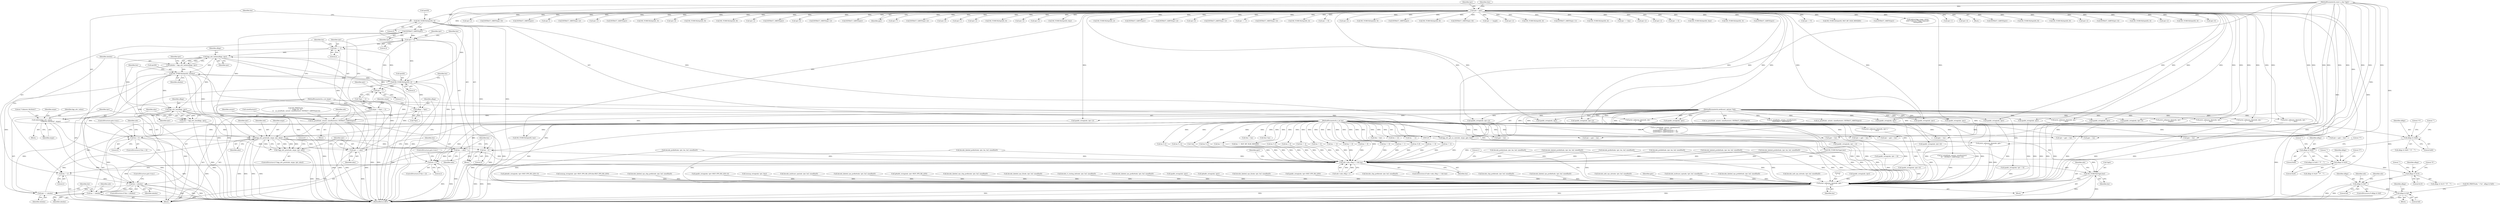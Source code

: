 digraph "0_tcpdump_13d52e9c0e7caf7e6325b0051bc90a49968be67f@pointer" {
"1002720" [label="(Call,tptr += 2)"];
"1002700" [label="(Call,ND_TCHECK2(tptr[0], 2))"];
"1002731" [label="(Call,ND_TCHECK2(tptr[0], alenlen))"];
"1002728" [label="(Call,bgp_attr_lenlen(aflags, tptr))"];
"1002710" [label="(Call,aflags = *tptr)"];
"1002720" [label="(Call,tptr += 2)"];
"1002688" [label="(Call,tptr+=4)"];
"1002666" [label="(Call,ND_TCHECK2(tptr[0], 4))"];
"1000142" [label="(Call,tptr = pptr)"];
"1000128" [label="(MethodParameterIn,const u_char *pptr)"];
"1002686" [label="(Call,EXTRACT_32BITS(tptr))"];
"1002825" [label="(Call,tptr += alen)"];
"1002818" [label="(Call,bgp_attr_print(ndo, atype, tptr, alen))"];
"1002681" [label="(Call,as_printf(ndo, astostr, sizeof(astostr), EXTRACT_32BITS(tptr)))"];
"1000126" [label="(MethodParameterIn,netdissect_options *ndo)"];
"1002758" [label="(Call,tok2str(bgp_attr_values,\n                                      \"Unknown Attribute\", atype))"];
"1002714" [label="(Call,atype = *(tptr + 1))"];
"1000127" [label="(MethodParameterIn,u_int atype)"];
"1002746" [label="(Call,tptr += alenlen)"];
"1002737" [label="(Call,len < alenlen)"];
"1002723" [label="(Call,len -= 2)"];
"1002706" [label="(Call,len < 2)"];
"1002828" [label="(Call,len -= alen)"];
"1002749" [label="(Call,len -= alenlen)"];
"1000129" [label="(MethodParameterIn,u_int len)"];
"1002691" [label="(Call,len -=4)"];
"1002672" [label="(Call,len < 4)"];
"1002743" [label="(Call,bgp_attr_len(aflags, tptr))"];
"1002741" [label="(Call,alen = bgp_attr_len(aflags, tptr))"];
"1002726" [label="(Call,alenlen = bgp_attr_lenlen(aflags, tptr))"];
"1002717" [label="(Call,tptr + 1)"];
"1002817" [label="(Call,!bgp_attr_print(ndo, atype, tptr, alen))"];
"1002915" [label="(Call,ndo->ndo_vflag > 1 && len)"];
"1002923" [label="(Call,ND_TCHECK2(*pptr,len))"];
"1002927" [label="(Call,print_unknown_data(ndo, pptr, \"\n\t    \", len))"];
"1002775" [label="(Call,aflags & 0x80)"];
"1002782" [label="(Call,aflags & 0x40)"];
"1002789" [label="(Call,aflags & 0x20)"];
"1002795" [label="(Call,aflags & 0x10)"];
"1002801" [label="(Call,aflags & 0xf)"];
"1002809" [label="(Call,aflags & 0xf)"];
"1001698" [label="(Call,len == BGP_MP_NLRI_MINSIZE)"];
"1002671" [label="(ControlStructure,if (len < 4))"];
"1002742" [label="(Identifier,alen)"];
"1001584" [label="(Call,decode_labeled_vpn_clnp_prefix(ndo, tptr, buf, sizeof(buf)))"];
"1002554" [label="(Call,ipaddr_string(ndo, tptr))"];
"1001641" [label="(Call,tptr = pptr + len)"];
"1002580" [label="(Call,tlen = len)"];
"1000471" [label="(Call,len % 4)"];
"1002750" [label="(Identifier,len)"];
"1000362" [label="(Call,len != 0)"];
"1001047" [label="(Call,ipaddr_string(ndo, tptr+BGP_VPN_RD_LEN+4))"];
"1002704" [label="(Literal,2)"];
"1000598" [label="(Call,ipaddr_string(ndo, tptr))"];
"1002169" [label="(Call,ND_TCHECK2(tptr[0], 2))"];
"1000977" [label="(Call,isonsap_string(ndo, tptr, tlen))"];
"1002127" [label="(Call,print_unknown_data(ndo, tptr-3, \"\n\t    \", tlen))"];
"1002737" [label="(Call,len < alenlen)"];
"1002711" [label="(Identifier,aflags)"];
"1000682" [label="(Call,print_unknown_data(ndo, tptr, \"\n\t    \", tlen))"];
"1002706" [label="(Call,len < 2)"];
"1002696" [label="(Block,)"];
"1002866" [label="(Call,EXTRACT_32BITS(tptr))"];
"1002274" [label="(Call,EXTRACT_32BITS(tptr+2))"];
"1000385" [label="(Call,ND_TCHECK2(tptr[0], len))"];
"1002824" [label="(Literal,0)"];
"1001764" [label="(Call,decode_labeled_prefix4(ndo, tptr, len, buf, sizeof(buf)))"];
"1002931" [label="(Identifier,len)"];
"1002749" [label="(Call,len -= alenlen)"];
"1002076" [label="(Call,decode_multicast_vpn(ndo, tptr, buf, sizeof(buf)))"];
"1002775" [label="(Call,aflags & 0x80)"];
"1002732" [label="(Call,tptr[0])"];
"1002892" [label="(Call,ND_TCHECK2(*pptr,len))"];
"1002683" [label="(Identifier,astostr)"];
"1002738" [label="(Identifier,len)"];
"1002720" [label="(Call,tptr += 2)"];
"1001633" [label="(Call,print_unknown_data(ndo, tptr, \"\n\t    \", tlen))"];
"1002326" [label="(Call,tptr+6)"];
"1002653" [label="(Call,print_unknown_data(ndo, tptr,\"\n\t      \", length))"];
"1002139" [label="(Call,pptr + len)"];
"1002449" [label="(Call,EXTRACT_24BITS(tptr+2))"];
"1002708" [label="(Literal,2)"];
"1001408" [label="(Call,decode_prefix6(ndo, tptr, len, buf, sizeof(buf)))"];
"1002603" [label="(Call,tptr += 3)"];
"1000567" [label="(Call,ipaddr_string(ndo, tptr))"];
"1002667" [label="(Call,tptr[0])"];
"1002375" [label="(Call,EXTRACT_16BITS(tptr+4))"];
"1002924" [label="(Call,*pptr)"];
"1001804" [label="(Call,decode_labeled_vpn_prefix4(ndo, tptr, buf, sizeof(buf)))"];
"1002716" [label="(Call,*(tptr + 1))"];
"1002731" [label="(Call,ND_TCHECK2(tptr[0], alenlen))"];
"1002790" [label="(Identifier,aflags)"];
"1000486" [label="(Call,ND_TCHECK2(tptr[0], 4))"];
"1002792" [label="(Literal,\"P\")"];
"1000909" [label="(Call,ip6addr_string(ndo, tptr+BGP_VPN_RD_LEN))"];
"1002689" [label="(Identifier,tptr)"];
"1002137" [label="(Call,tptr = pptr + len)"];
"1002405" [label="(Call,tptr +=8)"];
"1002681" [label="(Call,as_printf(ndo, astostr, sizeof(astostr), EXTRACT_32BITS(tptr)))"];
"1002688" [label="(Call,tptr+=4)"];
"1000208" [label="(Call,pptr + len)"];
"1002714" [label="(Call,atype = *(tptr + 1))"];
"1000150" [label="(Block,)"];
"1002223" [label="(Call,tptr+4)"];
"1002666" [label="(Call,ND_TCHECK2(tptr[0], 4))"];
"1002675" [label="(ControlStructure,goto trunc;)"];
"1002779" [label="(Literal,\"\")"];
"1002802" [label="(Identifier,aflags)"];
"1002695" [label="(Identifier,len)"];
"1002777" [label="(Literal,0x80)"];
"1002413" [label="(Call,ND_TCHECK2(tptr[0], 5))"];
"1000190" [label="(Call,!len)"];
"1000129" [label="(MethodParameterIn,u_int len)"];
"1000573" [label="(Call,len % 4)"];
"1002807" [label="(Block,)"];
"1002476" [label="(Call,ipaddr_string(ndo, tptr))"];
"1002830" [label="(Identifier,alen)"];
"1000126" [label="(MethodParameterIn,netdissect_options *ndo)"];
"1001665" [label="(Call,EXTRACT_16BITS(tptr))"];
"1000445" [label="(Call,ND_TCHECK2(tptr[0], 8))"];
"1002242" [label="(Call,EXTRACT_16BITS(tptr+6))"];
"1002658" [label="(Call,tptr += length)"];
"1000456" [label="(Call,as_printf(ndo, astostr, sizeof(astostr), EXTRACT_32BITS(tptr)))"];
"1002012" [label="(Call,decode_labeled_vpn_clnp_prefix(ndo, tptr, buf, sizeof(buf)))"];
"1002450" [label="(Call,tptr+2)"];
"1000587" [label="(Call,ND_TCHECK2(tptr[0], 4))"];
"1002599" [label="(Call,EXTRACT_16BITS(tptr+1))"];
"1000321" [label="(Call,ND_TCHECK2(tptr[0], 4))"];
"1001115" [label="(Call,tptr += tlen)"];
"1002707" [label="(Identifier,len)"];
"1002387" [label="(Call,tptr+2)"];
"1002879" [label="(Call,len > 12)"];
"1002261" [label="(Call,tptr+2)"];
"1002739" [label="(Identifier,alenlen)"];
"1002751" [label="(Identifier,alenlen)"];
"1002690" [label="(Literal,4)"];
"1000542" [label="(Call,tptr +=4)"];
"1002691" [label="(Call,len -=4)"];
"1002741" [label="(Call,alen = bgp_attr_len(aflags, tptr))"];
"1002686" [label="(Call,EXTRACT_32BITS(tptr))"];
"1002811" [label="(Literal,0xf)"];
"1002826" [label="(Identifier,tptr)"];
"1002791" [label="(Literal,0x20)"];
"1001091" [label="(Call,ND_TCHECK2(tptr[0], tlen))"];
"1002497" [label="(Call,ipaddr_string(ndo, tptr))"];
"1002588" [label="(Call,ND_TCHECK2(tptr[0], 3))"];
"1002829" [label="(Identifier,len)"];
"1000461" [label="(Call,EXTRACT_32BITS(tptr))"];
"1002454" [label="(Call,tptr +=5)"];
"1002852" [label="(Call,len > 0)"];
"1000338" [label="(Call,len != 4)"];
"1002534" [label="(Call,ipaddr_string(ndo, tptr))"];
"1001520" [label="(Call,decode_labeled_vpn_l2(ndo, tptr, buf, sizeof(buf)))"];
"1002500" [label="(Call,ipaddr_string(ndo, tptr+4))"];
"1001658" [label="(Call,ND_TCHECK2(tptr[0], BGP_MP_NLRI_MINSIZE))"];
"1002723" [label="(Call,len -= 2)"];
"1002887" [label="(Call,len -= 12)"];
"1002922" [label="(Block,)"];
"1002927" [label="(Call,print_unknown_data(ndo, pptr, \"\n\t    \", len))"];
"1001312" [label="(Call,decode_rt_routing_info(ndo, tptr, buf, sizeof(buf)))"];
"1002672" [label="(Call,len < 4)"];
"1001110" [label="(Call,print_unknown_data(ndo, tptr, \"\n\t    \", tlen))"];
"1001280" [label="(Call,decode_labeled_vpn_prefix4(ndo, tptr, buf, sizeof(buf)))"];
"1002721" [label="(Identifier,tptr)"];
"1002718" [label="(Identifier,tptr)"];
"1002828" [label="(Call,len -= alen)"];
"1000127" [label="(MethodParameterIn,u_int atype)"];
"1002928" [label="(Identifier,ndo)"];
"1002763" [label="(Identifier,atype)"];
"1002914" [label="(ControlStructure,if (ndo->ndo_vflag > 1 && len))"];
"1000376" [label="(Call,len != 8)"];
"1000767" [label="(Call,ipaddr_string(ndo, tptr))"];
"1000622" [label="(Call,EXTRACT_16BITS(tptr))"];
"1002693" [label="(Literal,4)"];
"1002798" [label="(Literal,\"E\")"];
"1002692" [label="(Identifier,len)"];
"1002748" [label="(Identifier,alenlen)"];
"1002825" [label="(Call,tptr += alen)"];
"1000861" [label="(Call,ip6addr_string(ndo, tptr))"];
"1001711" [label="(Call,pptr + len)"];
"1002799" [label="(Literal,\"\")"];
"1000421" [label="(Call,as_printf(ndo, astostr, sizeof(astostr),\n\t\t\tEXTRACT_32BITS(tptr)))"];
"1000170" [label="(Call,tok2str(bgp_origin_values,\n\t\t\t\t\t\t\"Unknown Origin Typecode\",\n\t\t\t\t\t\ttptr[0]))"];
"1002729" [label="(Identifier,aflags)"];
"1002933" [label="(Literal,1)"];
"1002800" [label="(ControlStructure,if (aflags & 0xf))"];
"1002827" [label="(Identifier,alen)"];
"1000436" [label="(Call,len != 8)"];
"1002776" [label="(Identifier,aflags)"];
"1002818" [label="(Call,bgp_attr_print(ndo, atype, tptr, alen))"];
"1002600" [label="(Call,tptr+1)"];
"1002255" [label="(Call,as_printf(ndo, astostr, sizeof(astostr),\n\t\t\t    EXTRACT_32BITS(tptr+2)))"];
"1000373" [label="(Call,len != 6)"];
"1002921" [label="(Identifier,len)"];
"1002316" [label="(Call,ipaddr_string(ndo, tptr+2))"];
"1000153" [label="(Call,len != 1)"];
"1002570" [label="(Call,print_unknown_data(ndo, tptr, \"\n\t      \", tlen))"];
"1002740" [label="(ControlStructure,goto trunc;)"];
"1002784" [label="(Literal,0x40)"];
"1002682" [label="(Identifier,ndo)"];
"1002218" [label="(Call,tptr+4)"];
"1001948" [label="(Call,decode_labeled_vpn_l2(ndo, tptr, buf, sizeof(buf)))"];
"1000428" [label="(Call,ipaddr_string(ndo, tptr + 4))"];
"1000130" [label="(Block,)"];
"1000493" [label="(Call,EXTRACT_32BITS(tptr))"];
"1002801" [label="(Call,aflags & 0xf)"];
"1002523" [label="(Call,ND_TCHECK2(tptr[0], 8))"];
"1002937" [label="(MethodReturn,RET)"];
"1002465" [label="(Call,ND_TCHECK2(tptr[0], 8))"];
"1000258" [label="(Call,as_printf(ndo, astostr, sizeof(astostr),\n\t\t\t\tas_size == 2 ?\n\t\t\t\tEXTRACT_16BITS(&tptr[2 + i]) :\n\t\t\t\tEXTRACT_32BITS(&tptr[2 + i])))"];
"1002367" [label="(Call,tptr+2)"];
"1000180" [label="(Call,len % 2)"];
"1002733" [label="(Identifier,tptr)"];
"1002302" [label="(Call,ipaddr_string(ndo, tptr+2))"];
"1002217" [label="(Call,EXTRACT_32BITS(tptr+4))"];
"1001724" [label="(Call,decode_prefix4(ndo, tptr, len, buf, sizeof(buf)))"];
"1002916" [label="(Call,ndo->ndo_vflag > 1)"];
"1000815" [label="(Call,ipaddr_string(ndo, tptr+BGP_VPN_RD_LEN))"];
"1001643" [label="(Call,pptr + len)"];
"1002804" [label="(Call,ND_PRINT((ndo, \"+%x\", aflags & 0xf)))"];
"1002757" [label="(Block,)"];
"1000347" [label="(Call,ND_TCHECK2(tptr[0], 4))"];
"1002915" [label="(Call,ndo->ndo_vflag > 1 && len)"];
"1000143" [label="(Identifier,tptr)"];
"1002239" [label="(Call,tptr+2)"];
"1001448" [label="(Call,decode_labeled_prefix6(ndo, tptr, len, buf, sizeof(buf)))"];
"1000146" [label="(Identifier,tlen)"];
"1001980" [label="(Call,decode_clnp_prefix(ndo, tptr, buf, sizeof(buf)))"];
"1002795" [label="(Call,aflags & 0x10)"];
"1002705" [label="(ControlStructure,if (len < 2))"];
"1002761" [label="(Identifier,atype)"];
"1002709" [label="(ControlStructure,goto trunc;)"];
"1000312" [label="(Call,len != 4)"];
"1002727" [label="(Identifier,alenlen)"];
"1002722" [label="(Literal,2)"];
"1002684" [label="(Call,sizeof(astostr))"];
"1000408" [label="(Call,ipaddr_string(ndo, tptr + 2))"];
"1002806" [label="(Identifier,ndo)"];
"1002507" [label="(Call,ND_TCHECK2(tptr[0], 4))"];
"1002237" [label="(Call,ipaddr_string(ndo, tptr+2))"];
"1001187" [label="(Call,pptr + len)"];
"1002814" [label="(Identifier,ndo)"];
"1002343" [label="(Call,tptr+6)"];
"1002304" [label="(Call,tptr+2)"];
"1002428" [label="(Call,tlen = len)"];
"1002724" [label="(Identifier,len)"];
"1002264" [label="(Call,EXTRACT_16BITS(tptr+6))"];
"1002788" [label="(Call,aflags & 0x20 ? \"P\" : \"\")"];
"1002754" [label="(Identifier,ndo)"];
"1000391" [label="(Call,len == 6)"];
"1001552" [label="(Call,decode_clnp_prefix(ndo, tptr, buf, sizeof(buf)))"];
"1002676" [label="(Call,ND_PRINT((ndo, \"\n\t    Origin AS: %s\",\n\t\t    as_printf(ndo, astostr, sizeof(astostr), EXTRACT_32BITS(tptr)))))"];
"1002926" [label="(Identifier,len)"];
"1002712" [label="(Call,*tptr)"];
"1001916" [label="(Call,decode_labeled_vpn_prefix6(ndo, tptr, buf, sizeof(buf)))"];
"1002783" [label="(Identifier,aflags)"];
"1000142" [label="(Call,tptr = pptr)"];
"1002717" [label="(Call,tptr + 1)"];
"1002176" [label="(Call,EXTRACT_16BITS(tptr))"];
"1002793" [label="(Literal,\"\")"];
"1002673" [label="(Identifier,len)"];
"1002730" [label="(Identifier,tptr)"];
"1002908" [label="(Call,print_unknown_data(ndo, pptr, \"\n\t    \", len))"];
"1002797" [label="(Literal,0x10)"];
"1002109" [label="(Call,tptr-3)"];
"1002674" [label="(Literal,4)"];
"1002212" [label="(Call,EXTRACT_16BITS(tptr+2))"];
"1002372" [label="(Call,tptr+3)"];
"1001240" [label="(Call,decode_labeled_prefix4(ndo, tptr, len, buf, sizeof(buf)))"];
"1000426" [label="(Call,EXTRACT_32BITS(tptr))"];
"1002670" [label="(Literal,4)"];
"1000463" [label="(Call,ipaddr_string(ndo, tptr + 4))"];
"1000615" [label="(Call,ND_TCHECK2(tptr[0], 3))"];
"1001376" [label="(Call,decode_mdt_vpn_nlri(ndo, tptr, buf, sizeof(buf)))"];
"1002929" [label="(Identifier,pptr)"];
"1001344" [label="(Call,decode_multicast_vpn(ndo, tptr, buf, sizeof(buf)))"];
"1002725" [label="(Literal,2)"];
"1002744" [label="(Identifier,aflags)"];
"1002925" [label="(Identifier,pptr)"];
"1002243" [label="(Call,tptr+6)"];
"1001488" [label="(Call,decode_labeled_vpn_prefix6(ndo, tptr, buf, sizeof(buf)))"];
"1002486" [label="(Call,ND_TCHECK2(tptr[0], 8))"];
"1002809" [label="(Call,aflags & 0xf)"];
"1001200" [label="(Call,decode_prefix4(ndo, tptr, len, buf, sizeof(buf)))"];
"1002543" [label="(Call,ND_TCHECK2(tptr[0], 8))"];
"1002728" [label="(Call,bgp_attr_lenlen(aflags, tptr))"];
"1002318" [label="(Call,tptr+2)"];
"1002785" [label="(Literal,\"T\")"];
"1002479" [label="(Call,ipaddr_string(ndo, tptr+4))"];
"1002701" [label="(Call,tptr[0])"];
"1002745" [label="(Identifier,tptr)"];
"1002835" [label="(Call,len == 0)"];
"1001836" [label="(Call,decode_prefix6(ndo, tptr, len, buf, sizeof(buf)))"];
"1001876" [label="(Call,decode_labeled_prefix6(ndo, tptr, len, buf, sizeof(buf)))"];
"1000406" [label="(Call,EXTRACT_16BITS(tptr))"];
"1002760" [label="(Literal,\"Unknown Attribute\")"];
"1002774" [label="(Call,aflags & 0x80 ? \"O\" : \"\")"];
"1000206" [label="(Call,tptr < pptr + len)"];
"1000128" [label="(MethodParameterIn,const u_char *pptr)"];
"1000401" [label="(Call,as_printf(ndo, astostr, sizeof(astostr), EXTRACT_16BITS(tptr)))"];
"1002803" [label="(Literal,0xf)"];
"1002349" [label="(Call,tptr+6)"];
"1002700" [label="(Call,ND_TCHECK2(tptr[0], 2))"];
"1002719" [label="(Literal,1)"];
"1002796" [label="(Identifier,aflags)"];
"1002386" [label="(Call,EXTRACT_16BITS(tptr+2))"];
"1002679" [label="(Block,)"];
"1002782" [label="(Call,aflags & 0x40)"];
"1002044" [label="(Call,decode_mdt_vpn_nlri(ndo, tptr, buf, sizeof(buf)))"];
"1002759" [label="(Identifier,bgp_attr_values)"];
"1002710" [label="(Call,aflags = *tptr)"];
"1002154" [label="(Call,len % 8)"];
"1002930" [label="(Literal,\"\n\t    \")"];
"1002746" [label="(Call,tptr += alenlen)"];
"1000955" [label="(Call,ipaddr_string(ndo, tptr))"];
"1000548" [label="(Call,len != 4)"];
"1002816" [label="(ControlStructure,if (!bgp_attr_print(ndo, atype, tptr, alen)))"];
"1002678" [label="(Identifier,ndo)"];
"1002923" [label="(Call,ND_TCHECK2(*pptr,len))"];
"1000145" [label="(Call,tlen=len)"];
"1002735" [label="(Identifier,alenlen)"];
"1002838" [label="(Call,len % 12)"];
"1002781" [label="(Call,aflags & 0x40 ? \"T\" : \"\")"];
"1000357" [label="(Call,EXTRACT_32BITS(tptr))"];
"1000144" [label="(Identifier,pptr)"];
"1002820" [label="(Identifier,atype)"];
"1002747" [label="(Identifier,tptr)"];
"1000200" [label="(Call,bgp_attr_get_as_size(ndo, atype, pptr, len))"];
"1002778" [label="(Literal,\"O\")"];
"1002817" [label="(Call,!bgp_attr_print(ndo, atype, tptr, alen))"];
"1002333" [label="(Call,tptr+7)"];
"1002260" [label="(Call,EXTRACT_32BITS(tptr+2))"];
"1002396" [label="(Call,print_unknown_data(ndo, tptr, \"\n\t      \", 8))"];
"1002265" [label="(Call,tptr+6)"];
"1002421" [label="(Call,tptr+1)"];
"1002794" [label="(Call,aflags & 0x10 ? \"E\" : \"\")"];
"1001076" [label="(Call,ip6addr_string(ndo, tptr+BGP_VPN_RD_LEN+3))"];
"1002786" [label="(Literal,\"\")"];
"1002275" [label="(Call,tptr+2)"];
"1002810" [label="(Identifier,aflags)"];
"1000331" [label="(Call,ipaddr_string(ndo, tptr))"];
"1002726" [label="(Call,alenlen = bgp_attr_lenlen(aflags, tptr))"];
"1002517" [label="(Call,ipaddr_string(ndo, tptr))"];
"1001185" [label="(Call,tptr < pptr + len)"];
"1002687" [label="(Identifier,tptr)"];
"1002221" [label="(Call,ipaddr_string(ndo, tptr+4))"];
"1001018" [label="(Call,isonsap_string(ndo, tptr+BGP_VPN_RD_LEN,tlen-BGP_VPN_RD_LEN))"];
"1002821" [label="(Identifier,tptr)"];
"1002822" [label="(Identifier,alen)"];
"1001709" [label="(Call,tptr < pptr + len)"];
"1000557" [label="(Call,ND_TCHECK2(tptr[0], 4))"];
"1002376" [label="(Call,tptr+4)"];
"1002736" [label="(ControlStructure,if (len < alenlen))"];
"1002743" [label="(Call,bgp_attr_len(aflags, tptr))"];
"1002715" [label="(Identifier,atype)"];
"1002819" [label="(Identifier,ndo)"];
"1002213" [label="(Call,tptr+2)"];
"1000663" [label="(Call,ND_TCHECK2(tptr[0], tlen))"];
"1002789" [label="(Call,aflags & 0x20)"];
"1002758" [label="(Call,tok2str(bgp_attr_values,\n                                      \"Unknown Attribute\", atype))"];
"1002720" -> "1002696"  [label="AST: "];
"1002720" -> "1002722"  [label="CFG: "];
"1002721" -> "1002720"  [label="AST: "];
"1002722" -> "1002720"  [label="AST: "];
"1002724" -> "1002720"  [label="CFG: "];
"1002700" -> "1002720"  [label="DDG: "];
"1002688" -> "1002720"  [label="DDG: "];
"1002825" -> "1002720"  [label="DDG: "];
"1002720" -> "1002728"  [label="DDG: "];
"1002700" -> "1002696"  [label="AST: "];
"1002700" -> "1002704"  [label="CFG: "];
"1002701" -> "1002700"  [label="AST: "];
"1002704" -> "1002700"  [label="AST: "];
"1002707" -> "1002700"  [label="CFG: "];
"1002700" -> "1002937"  [label="DDG: "];
"1002700" -> "1002937"  [label="DDG: "];
"1002731" -> "1002700"  [label="DDG: "];
"1002825" -> "1002700"  [label="DDG: "];
"1002688" -> "1002700"  [label="DDG: "];
"1002666" -> "1002700"  [label="DDG: "];
"1002700" -> "1002710"  [label="DDG: "];
"1002700" -> "1002717"  [label="DDG: "];
"1002700" -> "1002728"  [label="DDG: "];
"1002700" -> "1002731"  [label="DDG: "];
"1002731" -> "1002696"  [label="AST: "];
"1002731" -> "1002735"  [label="CFG: "];
"1002732" -> "1002731"  [label="AST: "];
"1002735" -> "1002731"  [label="AST: "];
"1002738" -> "1002731"  [label="CFG: "];
"1002731" -> "1002937"  [label="DDG: "];
"1002731" -> "1002937"  [label="DDG: "];
"1002728" -> "1002731"  [label="DDG: "];
"1002726" -> "1002731"  [label="DDG: "];
"1002731" -> "1002737"  [label="DDG: "];
"1002731" -> "1002743"  [label="DDG: "];
"1002731" -> "1002746"  [label="DDG: "];
"1002731" -> "1002818"  [label="DDG: "];
"1002731" -> "1002825"  [label="DDG: "];
"1002728" -> "1002726"  [label="AST: "];
"1002728" -> "1002730"  [label="CFG: "];
"1002729" -> "1002728"  [label="AST: "];
"1002730" -> "1002728"  [label="AST: "];
"1002726" -> "1002728"  [label="CFG: "];
"1002728" -> "1002937"  [label="DDG: "];
"1002728" -> "1002937"  [label="DDG: "];
"1002728" -> "1002726"  [label="DDG: "];
"1002728" -> "1002726"  [label="DDG: "];
"1002710" -> "1002728"  [label="DDG: "];
"1002728" -> "1002743"  [label="DDG: "];
"1002728" -> "1002743"  [label="DDG: "];
"1002710" -> "1002696"  [label="AST: "];
"1002710" -> "1002712"  [label="CFG: "];
"1002711" -> "1002710"  [label="AST: "];
"1002712" -> "1002710"  [label="AST: "];
"1002715" -> "1002710"  [label="CFG: "];
"1002710" -> "1002937"  [label="DDG: "];
"1002688" -> "1000150"  [label="AST: "];
"1002688" -> "1002690"  [label="CFG: "];
"1002689" -> "1002688"  [label="AST: "];
"1002690" -> "1002688"  [label="AST: "];
"1002692" -> "1002688"  [label="CFG: "];
"1002688" -> "1002937"  [label="DDG: "];
"1002666" -> "1002688"  [label="DDG: "];
"1002686" -> "1002688"  [label="DDG: "];
"1002688" -> "1002717"  [label="DDG: "];
"1002666" -> "1000150"  [label="AST: "];
"1002666" -> "1002670"  [label="CFG: "];
"1002667" -> "1002666"  [label="AST: "];
"1002670" -> "1002666"  [label="AST: "];
"1002673" -> "1002666"  [label="CFG: "];
"1002666" -> "1002937"  [label="DDG: "];
"1002666" -> "1002937"  [label="DDG: "];
"1000142" -> "1002666"  [label="DDG: "];
"1002666" -> "1002686"  [label="DDG: "];
"1000142" -> "1000130"  [label="AST: "];
"1000142" -> "1000144"  [label="CFG: "];
"1000143" -> "1000142"  [label="AST: "];
"1000144" -> "1000142"  [label="AST: "];
"1000146" -> "1000142"  [label="CFG: "];
"1000142" -> "1002937"  [label="DDG: "];
"1000142" -> "1002937"  [label="DDG: "];
"1000128" -> "1000142"  [label="DDG: "];
"1000142" -> "1000170"  [label="DDG: "];
"1000142" -> "1000206"  [label="DDG: "];
"1000142" -> "1000321"  [label="DDG: "];
"1000142" -> "1000331"  [label="DDG: "];
"1000142" -> "1000347"  [label="DDG: "];
"1000142" -> "1000357"  [label="DDG: "];
"1000142" -> "1000385"  [label="DDG: "];
"1000142" -> "1000406"  [label="DDG: "];
"1000142" -> "1000426"  [label="DDG: "];
"1000142" -> "1000445"  [label="DDG: "];
"1000142" -> "1000461"  [label="DDG: "];
"1000142" -> "1000486"  [label="DDG: "];
"1000142" -> "1000493"  [label="DDG: "];
"1000142" -> "1000542"  [label="DDG: "];
"1000142" -> "1000557"  [label="DDG: "];
"1000142" -> "1000567"  [label="DDG: "];
"1000142" -> "1000587"  [label="DDG: "];
"1000142" -> "1000598"  [label="DDG: "];
"1000142" -> "1000615"  [label="DDG: "];
"1000142" -> "1000622"  [label="DDG: "];
"1000142" -> "1000663"  [label="DDG: "];
"1000142" -> "1000682"  [label="DDG: "];
"1000142" -> "1001091"  [label="DDG: "];
"1000142" -> "1001110"  [label="DDG: "];
"1000142" -> "1001115"  [label="DDG: "];
"1000142" -> "1001633"  [label="DDG: "];
"1000142" -> "1001658"  [label="DDG: "];
"1000142" -> "1001665"  [label="DDG: "];
"1000142" -> "1002109"  [label="DDG: "];
"1000142" -> "1002169"  [label="DDG: "];
"1000142" -> "1002176"  [label="DDG: "];
"1000142" -> "1002212"  [label="DDG: "];
"1000142" -> "1002213"  [label="DDG: "];
"1000142" -> "1002217"  [label="DDG: "];
"1000142" -> "1002218"  [label="DDG: "];
"1000142" -> "1002221"  [label="DDG: "];
"1000142" -> "1002223"  [label="DDG: "];
"1000142" -> "1002237"  [label="DDG: "];
"1000142" -> "1002239"  [label="DDG: "];
"1000142" -> "1002242"  [label="DDG: "];
"1000142" -> "1002243"  [label="DDG: "];
"1000142" -> "1002260"  [label="DDG: "];
"1000142" -> "1002261"  [label="DDG: "];
"1000142" -> "1002264"  [label="DDG: "];
"1000142" -> "1002265"  [label="DDG: "];
"1000142" -> "1002274"  [label="DDG: "];
"1000142" -> "1002275"  [label="DDG: "];
"1000142" -> "1002302"  [label="DDG: "];
"1000142" -> "1002304"  [label="DDG: "];
"1000142" -> "1002316"  [label="DDG: "];
"1000142" -> "1002318"  [label="DDG: "];
"1000142" -> "1002326"  [label="DDG: "];
"1000142" -> "1002333"  [label="DDG: "];
"1000142" -> "1002343"  [label="DDG: "];
"1000142" -> "1002349"  [label="DDG: "];
"1000142" -> "1002367"  [label="DDG: "];
"1000142" -> "1002372"  [label="DDG: "];
"1000142" -> "1002375"  [label="DDG: "];
"1000142" -> "1002376"  [label="DDG: "];
"1000142" -> "1002386"  [label="DDG: "];
"1000142" -> "1002387"  [label="DDG: "];
"1000142" -> "1002396"  [label="DDG: "];
"1000142" -> "1002405"  [label="DDG: "];
"1000142" -> "1002413"  [label="DDG: "];
"1000142" -> "1002421"  [label="DDG: "];
"1000142" -> "1002449"  [label="DDG: "];
"1000142" -> "1002450"  [label="DDG: "];
"1000142" -> "1002454"  [label="DDG: "];
"1000142" -> "1002465"  [label="DDG: "];
"1000142" -> "1002476"  [label="DDG: "];
"1000142" -> "1002486"  [label="DDG: "];
"1000142" -> "1002497"  [label="DDG: "];
"1000142" -> "1002507"  [label="DDG: "];
"1000142" -> "1002517"  [label="DDG: "];
"1000142" -> "1002523"  [label="DDG: "];
"1000142" -> "1002534"  [label="DDG: "];
"1000142" -> "1002543"  [label="DDG: "];
"1000142" -> "1002554"  [label="DDG: "];
"1000142" -> "1002570"  [label="DDG: "];
"1000142" -> "1002588"  [label="DDG: "];
"1000142" -> "1002599"  [label="DDG: "];
"1000142" -> "1002600"  [label="DDG: "];
"1000142" -> "1002603"  [label="DDG: "];
"1000142" -> "1002653"  [label="DDG: "];
"1000142" -> "1002658"  [label="DDG: "];
"1000142" -> "1002686"  [label="DDG: "];
"1000142" -> "1002866"  [label="DDG: "];
"1000128" -> "1000125"  [label="AST: "];
"1000128" -> "1002937"  [label="DDG: "];
"1000128" -> "1000200"  [label="DDG: "];
"1000128" -> "1000206"  [label="DDG: "];
"1000128" -> "1000208"  [label="DDG: "];
"1000128" -> "1001185"  [label="DDG: "];
"1000128" -> "1001187"  [label="DDG: "];
"1000128" -> "1001641"  [label="DDG: "];
"1000128" -> "1001643"  [label="DDG: "];
"1000128" -> "1001709"  [label="DDG: "];
"1000128" -> "1001711"  [label="DDG: "];
"1000128" -> "1002137"  [label="DDG: "];
"1000128" -> "1002139"  [label="DDG: "];
"1000128" -> "1002908"  [label="DDG: "];
"1000128" -> "1002927"  [label="DDG: "];
"1002686" -> "1002681"  [label="AST: "];
"1002686" -> "1002687"  [label="CFG: "];
"1002687" -> "1002686"  [label="AST: "];
"1002681" -> "1002686"  [label="CFG: "];
"1002686" -> "1002681"  [label="DDG: "];
"1002825" -> "1002696"  [label="AST: "];
"1002825" -> "1002827"  [label="CFG: "];
"1002826" -> "1002825"  [label="AST: "];
"1002827" -> "1002825"  [label="AST: "];
"1002829" -> "1002825"  [label="CFG: "];
"1002825" -> "1002937"  [label="DDG: "];
"1002825" -> "1002717"  [label="DDG: "];
"1002818" -> "1002825"  [label="DDG: "];
"1002818" -> "1002825"  [label="DDG: "];
"1002818" -> "1002817"  [label="AST: "];
"1002818" -> "1002822"  [label="CFG: "];
"1002819" -> "1002818"  [label="AST: "];
"1002820" -> "1002818"  [label="AST: "];
"1002821" -> "1002818"  [label="AST: "];
"1002822" -> "1002818"  [label="AST: "];
"1002817" -> "1002818"  [label="CFG: "];
"1002818" -> "1002937"  [label="DDG: "];
"1002818" -> "1002937"  [label="DDG: "];
"1002818" -> "1002937"  [label="DDG: "];
"1002818" -> "1002937"  [label="DDG: "];
"1002818" -> "1002817"  [label="DDG: "];
"1002818" -> "1002817"  [label="DDG: "];
"1002818" -> "1002817"  [label="DDG: "];
"1002818" -> "1002817"  [label="DDG: "];
"1002681" -> "1002818"  [label="DDG: "];
"1000126" -> "1002818"  [label="DDG: "];
"1002758" -> "1002818"  [label="DDG: "];
"1000127" -> "1002818"  [label="DDG: "];
"1002746" -> "1002818"  [label="DDG: "];
"1002741" -> "1002818"  [label="DDG: "];
"1002818" -> "1002828"  [label="DDG: "];
"1002818" -> "1002927"  [label="DDG: "];
"1002681" -> "1002679"  [label="AST: "];
"1002682" -> "1002681"  [label="AST: "];
"1002683" -> "1002681"  [label="AST: "];
"1002684" -> "1002681"  [label="AST: "];
"1002676" -> "1002681"  [label="CFG: "];
"1002681" -> "1002937"  [label="DDG: "];
"1002681" -> "1002937"  [label="DDG: "];
"1002681" -> "1002937"  [label="DDG: "];
"1002681" -> "1002937"  [label="DDG: "];
"1000126" -> "1002681"  [label="DDG: "];
"1002681" -> "1002927"  [label="DDG: "];
"1000126" -> "1000125"  [label="AST: "];
"1000126" -> "1002937"  [label="DDG: "];
"1000126" -> "1000200"  [label="DDG: "];
"1000126" -> "1000258"  [label="DDG: "];
"1000126" -> "1000331"  [label="DDG: "];
"1000126" -> "1000401"  [label="DDG: "];
"1000126" -> "1000408"  [label="DDG: "];
"1000126" -> "1000421"  [label="DDG: "];
"1000126" -> "1000428"  [label="DDG: "];
"1000126" -> "1000456"  [label="DDG: "];
"1000126" -> "1000463"  [label="DDG: "];
"1000126" -> "1000567"  [label="DDG: "];
"1000126" -> "1000598"  [label="DDG: "];
"1000126" -> "1000682"  [label="DDG: "];
"1000126" -> "1001110"  [label="DDG: "];
"1000126" -> "1001633"  [label="DDG: "];
"1000126" -> "1002127"  [label="DDG: "];
"1000126" -> "1002221"  [label="DDG: "];
"1000126" -> "1002237"  [label="DDG: "];
"1000126" -> "1002255"  [label="DDG: "];
"1000126" -> "1002302"  [label="DDG: "];
"1000126" -> "1002316"  [label="DDG: "];
"1000126" -> "1002396"  [label="DDG: "];
"1000126" -> "1002476"  [label="DDG: "];
"1000126" -> "1002479"  [label="DDG: "];
"1000126" -> "1002497"  [label="DDG: "];
"1000126" -> "1002500"  [label="DDG: "];
"1000126" -> "1002517"  [label="DDG: "];
"1000126" -> "1002534"  [label="DDG: "];
"1000126" -> "1002554"  [label="DDG: "];
"1000126" -> "1002570"  [label="DDG: "];
"1000126" -> "1002653"  [label="DDG: "];
"1000126" -> "1002908"  [label="DDG: "];
"1000126" -> "1002927"  [label="DDG: "];
"1002758" -> "1002757"  [label="AST: "];
"1002758" -> "1002761"  [label="CFG: "];
"1002759" -> "1002758"  [label="AST: "];
"1002760" -> "1002758"  [label="AST: "];
"1002761" -> "1002758"  [label="AST: "];
"1002763" -> "1002758"  [label="CFG: "];
"1002758" -> "1002937"  [label="DDG: "];
"1002758" -> "1002937"  [label="DDG: "];
"1002714" -> "1002758"  [label="DDG: "];
"1000127" -> "1002758"  [label="DDG: "];
"1002714" -> "1002696"  [label="AST: "];
"1002714" -> "1002716"  [label="CFG: "];
"1002715" -> "1002714"  [label="AST: "];
"1002716" -> "1002714"  [label="AST: "];
"1002721" -> "1002714"  [label="CFG: "];
"1002714" -> "1002937"  [label="DDG: "];
"1002714" -> "1002937"  [label="DDG: "];
"1000127" -> "1002714"  [label="DDG: "];
"1000127" -> "1000125"  [label="AST: "];
"1000127" -> "1002937"  [label="DDG: "];
"1000127" -> "1000200"  [label="DDG: "];
"1002746" -> "1002696"  [label="AST: "];
"1002746" -> "1002748"  [label="CFG: "];
"1002747" -> "1002746"  [label="AST: "];
"1002748" -> "1002746"  [label="AST: "];
"1002750" -> "1002746"  [label="CFG: "];
"1002737" -> "1002746"  [label="DDG: "];
"1002743" -> "1002746"  [label="DDG: "];
"1002737" -> "1002736"  [label="AST: "];
"1002737" -> "1002739"  [label="CFG: "];
"1002738" -> "1002737"  [label="AST: "];
"1002739" -> "1002737"  [label="AST: "];
"1002740" -> "1002737"  [label="CFG: "];
"1002742" -> "1002737"  [label="CFG: "];
"1002737" -> "1002937"  [label="DDG: "];
"1002737" -> "1002937"  [label="DDG: "];
"1002737" -> "1002937"  [label="DDG: "];
"1002723" -> "1002737"  [label="DDG: "];
"1000129" -> "1002737"  [label="DDG: "];
"1002737" -> "1002749"  [label="DDG: "];
"1002737" -> "1002749"  [label="DDG: "];
"1002723" -> "1002696"  [label="AST: "];
"1002723" -> "1002725"  [label="CFG: "];
"1002724" -> "1002723"  [label="AST: "];
"1002725" -> "1002723"  [label="AST: "];
"1002727" -> "1002723"  [label="CFG: "];
"1002706" -> "1002723"  [label="DDG: "];
"1000129" -> "1002723"  [label="DDG: "];
"1002706" -> "1002705"  [label="AST: "];
"1002706" -> "1002708"  [label="CFG: "];
"1002707" -> "1002706"  [label="AST: "];
"1002708" -> "1002706"  [label="AST: "];
"1002709" -> "1002706"  [label="CFG: "];
"1002711" -> "1002706"  [label="CFG: "];
"1002706" -> "1002937"  [label="DDG: "];
"1002706" -> "1002937"  [label="DDG: "];
"1002828" -> "1002706"  [label="DDG: "];
"1002691" -> "1002706"  [label="DDG: "];
"1000129" -> "1002706"  [label="DDG: "];
"1002828" -> "1002696"  [label="AST: "];
"1002828" -> "1002830"  [label="CFG: "];
"1002829" -> "1002828"  [label="AST: "];
"1002830" -> "1002828"  [label="AST: "];
"1002695" -> "1002828"  [label="CFG: "];
"1002828" -> "1002937"  [label="DDG: "];
"1002749" -> "1002828"  [label="DDG: "];
"1000129" -> "1002828"  [label="DDG: "];
"1002828" -> "1002915"  [label="DDG: "];
"1002749" -> "1002696"  [label="AST: "];
"1002749" -> "1002751"  [label="CFG: "];
"1002750" -> "1002749"  [label="AST: "];
"1002751" -> "1002749"  [label="AST: "];
"1002754" -> "1002749"  [label="CFG: "];
"1002749" -> "1002937"  [label="DDG: "];
"1002749" -> "1002937"  [label="DDG: "];
"1000129" -> "1002749"  [label="DDG: "];
"1000129" -> "1000125"  [label="AST: "];
"1000129" -> "1002937"  [label="DDG: "];
"1000129" -> "1000145"  [label="DDG: "];
"1000129" -> "1000153"  [label="DDG: "];
"1000129" -> "1000180"  [label="DDG: "];
"1000129" -> "1000190"  [label="DDG: "];
"1000129" -> "1000200"  [label="DDG: "];
"1000129" -> "1000206"  [label="DDG: "];
"1000129" -> "1000208"  [label="DDG: "];
"1000129" -> "1000312"  [label="DDG: "];
"1000129" -> "1000338"  [label="DDG: "];
"1000129" -> "1000362"  [label="DDG: "];
"1000129" -> "1000373"  [label="DDG: "];
"1000129" -> "1000376"  [label="DDG: "];
"1000129" -> "1000385"  [label="DDG: "];
"1000129" -> "1000391"  [label="DDG: "];
"1000129" -> "1000436"  [label="DDG: "];
"1000129" -> "1000471"  [label="DDG: "];
"1000129" -> "1000548"  [label="DDG: "];
"1000129" -> "1000573"  [label="DDG: "];
"1000129" -> "1001185"  [label="DDG: "];
"1000129" -> "1001187"  [label="DDG: "];
"1000129" -> "1001641"  [label="DDG: "];
"1000129" -> "1001643"  [label="DDG: "];
"1000129" -> "1001698"  [label="DDG: "];
"1000129" -> "1001709"  [label="DDG: "];
"1000129" -> "1001711"  [label="DDG: "];
"1000129" -> "1002137"  [label="DDG: "];
"1000129" -> "1002139"  [label="DDG: "];
"1000129" -> "1002154"  [label="DDG: "];
"1000129" -> "1002428"  [label="DDG: "];
"1000129" -> "1002580"  [label="DDG: "];
"1000129" -> "1002672"  [label="DDG: "];
"1000129" -> "1002691"  [label="DDG: "];
"1000129" -> "1002835"  [label="DDG: "];
"1000129" -> "1002838"  [label="DDG: "];
"1000129" -> "1002852"  [label="DDG: "];
"1000129" -> "1002879"  [label="DDG: "];
"1000129" -> "1002887"  [label="DDG: "];
"1000129" -> "1002892"  [label="DDG: "];
"1000129" -> "1002908"  [label="DDG: "];
"1000129" -> "1002915"  [label="DDG: "];
"1000129" -> "1002923"  [label="DDG: "];
"1000129" -> "1002927"  [label="DDG: "];
"1002691" -> "1000150"  [label="AST: "];
"1002691" -> "1002693"  [label="CFG: "];
"1002692" -> "1002691"  [label="AST: "];
"1002693" -> "1002691"  [label="AST: "];
"1002695" -> "1002691"  [label="CFG: "];
"1002672" -> "1002691"  [label="DDG: "];
"1002691" -> "1002915"  [label="DDG: "];
"1002672" -> "1002671"  [label="AST: "];
"1002672" -> "1002674"  [label="CFG: "];
"1002673" -> "1002672"  [label="AST: "];
"1002674" -> "1002672"  [label="AST: "];
"1002675" -> "1002672"  [label="CFG: "];
"1002678" -> "1002672"  [label="CFG: "];
"1002672" -> "1002937"  [label="DDG: "];
"1002672" -> "1002937"  [label="DDG: "];
"1002743" -> "1002741"  [label="AST: "];
"1002743" -> "1002745"  [label="CFG: "];
"1002744" -> "1002743"  [label="AST: "];
"1002745" -> "1002743"  [label="AST: "];
"1002741" -> "1002743"  [label="CFG: "];
"1002743" -> "1002937"  [label="DDG: "];
"1002743" -> "1002741"  [label="DDG: "];
"1002743" -> "1002741"  [label="DDG: "];
"1002743" -> "1002775"  [label="DDG: "];
"1002741" -> "1002696"  [label="AST: "];
"1002742" -> "1002741"  [label="AST: "];
"1002747" -> "1002741"  [label="CFG: "];
"1002741" -> "1002937"  [label="DDG: "];
"1002726" -> "1002696"  [label="AST: "];
"1002727" -> "1002726"  [label="AST: "];
"1002733" -> "1002726"  [label="CFG: "];
"1002726" -> "1002937"  [label="DDG: "];
"1002717" -> "1002716"  [label="AST: "];
"1002717" -> "1002719"  [label="CFG: "];
"1002718" -> "1002717"  [label="AST: "];
"1002719" -> "1002717"  [label="AST: "];
"1002716" -> "1002717"  [label="CFG: "];
"1002817" -> "1002816"  [label="AST: "];
"1002824" -> "1002817"  [label="CFG: "];
"1002826" -> "1002817"  [label="CFG: "];
"1002817" -> "1002937"  [label="DDG: "];
"1002817" -> "1002937"  [label="DDG: "];
"1002915" -> "1002914"  [label="AST: "];
"1002915" -> "1002916"  [label="CFG: "];
"1002915" -> "1002921"  [label="CFG: "];
"1002916" -> "1002915"  [label="AST: "];
"1002921" -> "1002915"  [label="AST: "];
"1002925" -> "1002915"  [label="CFG: "];
"1002933" -> "1002915"  [label="CFG: "];
"1002915" -> "1002937"  [label="DDG: "];
"1002915" -> "1002937"  [label="DDG: "];
"1002915" -> "1002937"  [label="DDG: "];
"1002916" -> "1002915"  [label="DDG: "];
"1002916" -> "1002915"  [label="DDG: "];
"1001836" -> "1002915"  [label="DDG: "];
"1000376" -> "1002915"  [label="DDG: "];
"1000436" -> "1002915"  [label="DDG: "];
"1001408" -> "1002915"  [label="DDG: "];
"1000180" -> "1002915"  [label="DDG: "];
"1000573" -> "1002915"  [label="DDG: "];
"1001876" -> "1002915"  [label="DDG: "];
"1000153" -> "1002915"  [label="DDG: "];
"1001200" -> "1002915"  [label="DDG: "];
"1002154" -> "1002915"  [label="DDG: "];
"1000362" -> "1002915"  [label="DDG: "];
"1002892" -> "1002915"  [label="DDG: "];
"1000338" -> "1002915"  [label="DDG: "];
"1002908" -> "1002915"  [label="DDG: "];
"1000471" -> "1002915"  [label="DDG: "];
"1001448" -> "1002915"  [label="DDG: "];
"1000391" -> "1002915"  [label="DDG: "];
"1002838" -> "1002915"  [label="DDG: "];
"1000312" -> "1002915"  [label="DDG: "];
"1001764" -> "1002915"  [label="DDG: "];
"1000190" -> "1002915"  [label="DDG: "];
"1001240" -> "1002915"  [label="DDG: "];
"1001724" -> "1002915"  [label="DDG: "];
"1002852" -> "1002915"  [label="DDG: "];
"1000373" -> "1002915"  [label="DDG: "];
"1000548" -> "1002915"  [label="DDG: "];
"1002835" -> "1002915"  [label="DDG: "];
"1000200" -> "1002915"  [label="DDG: "];
"1001698" -> "1002915"  [label="DDG: "];
"1002915" -> "1002923"  [label="DDG: "];
"1002923" -> "1002922"  [label="AST: "];
"1002923" -> "1002926"  [label="CFG: "];
"1002924" -> "1002923"  [label="AST: "];
"1002926" -> "1002923"  [label="AST: "];
"1002928" -> "1002923"  [label="CFG: "];
"1002923" -> "1002937"  [label="DDG: "];
"1002923" -> "1002937"  [label="DDG: "];
"1002892" -> "1002923"  [label="DDG: "];
"1002923" -> "1002927"  [label="DDG: "];
"1002927" -> "1002922"  [label="AST: "];
"1002927" -> "1002931"  [label="CFG: "];
"1002928" -> "1002927"  [label="AST: "];
"1002929" -> "1002927"  [label="AST: "];
"1002930" -> "1002927"  [label="AST: "];
"1002931" -> "1002927"  [label="AST: "];
"1002933" -> "1002927"  [label="CFG: "];
"1002927" -> "1002937"  [label="DDG: "];
"1002927" -> "1002937"  [label="DDG: "];
"1002927" -> "1002937"  [label="DDG: "];
"1002927" -> "1002937"  [label="DDG: "];
"1000815" -> "1002927"  [label="DDG: "];
"1000682" -> "1002927"  [label="DDG: "];
"1001804" -> "1002927"  [label="DDG: "];
"1001047" -> "1002927"  [label="DDG: "];
"1001018" -> "1002927"  [label="DDG: "];
"1001724" -> "1002927"  [label="DDG: "];
"1001916" -> "1002927"  [label="DDG: "];
"1000861" -> "1002927"  [label="DDG: "];
"1000258" -> "1002927"  [label="DDG: "];
"1001520" -> "1002927"  [label="DDG: "];
"1001376" -> "1002927"  [label="DDG: "];
"1001948" -> "1002927"  [label="DDG: "];
"1001876" -> "1002927"  [label="DDG: "];
"1002534" -> "1002927"  [label="DDG: "];
"1000200" -> "1002927"  [label="DDG: "];
"1000200" -> "1002927"  [label="DDG: "];
"1002554" -> "1002927"  [label="DDG: "];
"1000598" -> "1002927"  [label="DDG: "];
"1001448" -> "1002927"  [label="DDG: "];
"1002570" -> "1002927"  [label="DDG: "];
"1000567" -> "1002927"  [label="DDG: "];
"1002908" -> "1002927"  [label="DDG: "];
"1002908" -> "1002927"  [label="DDG: "];
"1001312" -> "1002927"  [label="DDG: "];
"1002221" -> "1002927"  [label="DDG: "];
"1000408" -> "1002927"  [label="DDG: "];
"1002044" -> "1002927"  [label="DDG: "];
"1001633" -> "1002927"  [label="DDG: "];
"1002127" -> "1002927"  [label="DDG: "];
"1000331" -> "1002927"  [label="DDG: "];
"1001110" -> "1002927"  [label="DDG: "];
"1002517" -> "1002927"  [label="DDG: "];
"1002012" -> "1002927"  [label="DDG: "];
"1001076" -> "1002927"  [label="DDG: "];
"1001240" -> "1002927"  [label="DDG: "];
"1000909" -> "1002927"  [label="DDG: "];
"1001980" -> "1002927"  [label="DDG: "];
"1002316" -> "1002927"  [label="DDG: "];
"1000463" -> "1002927"  [label="DDG: "];
"1001584" -> "1002927"  [label="DDG: "];
"1001836" -> "1002927"  [label="DDG: "];
"1002479" -> "1002927"  [label="DDG: "];
"1002076" -> "1002927"  [label="DDG: "];
"1002255" -> "1002927"  [label="DDG: "];
"1001408" -> "1002927"  [label="DDG: "];
"1001280" -> "1002927"  [label="DDG: "];
"1001344" -> "1002927"  [label="DDG: "];
"1002237" -> "1002927"  [label="DDG: "];
"1002302" -> "1002927"  [label="DDG: "];
"1001764" -> "1002927"  [label="DDG: "];
"1001488" -> "1002927"  [label="DDG: "];
"1001552" -> "1002927"  [label="DDG: "];
"1000977" -> "1002927"  [label="DDG: "];
"1000955" -> "1002927"  [label="DDG: "];
"1000428" -> "1002927"  [label="DDG: "];
"1000767" -> "1002927"  [label="DDG: "];
"1002653" -> "1002927"  [label="DDG: "];
"1002396" -> "1002927"  [label="DDG: "];
"1001200" -> "1002927"  [label="DDG: "];
"1002500" -> "1002927"  [label="DDG: "];
"1002775" -> "1002774"  [label="AST: "];
"1002775" -> "1002777"  [label="CFG: "];
"1002776" -> "1002775"  [label="AST: "];
"1002777" -> "1002775"  [label="AST: "];
"1002778" -> "1002775"  [label="CFG: "];
"1002779" -> "1002775"  [label="CFG: "];
"1002775" -> "1002782"  [label="DDG: "];
"1002782" -> "1002781"  [label="AST: "];
"1002782" -> "1002784"  [label="CFG: "];
"1002783" -> "1002782"  [label="AST: "];
"1002784" -> "1002782"  [label="AST: "];
"1002785" -> "1002782"  [label="CFG: "];
"1002786" -> "1002782"  [label="CFG: "];
"1002782" -> "1002789"  [label="DDG: "];
"1002789" -> "1002788"  [label="AST: "];
"1002789" -> "1002791"  [label="CFG: "];
"1002790" -> "1002789"  [label="AST: "];
"1002791" -> "1002789"  [label="AST: "];
"1002792" -> "1002789"  [label="CFG: "];
"1002793" -> "1002789"  [label="CFG: "];
"1002789" -> "1002795"  [label="DDG: "];
"1002795" -> "1002794"  [label="AST: "];
"1002795" -> "1002797"  [label="CFG: "];
"1002796" -> "1002795"  [label="AST: "];
"1002797" -> "1002795"  [label="AST: "];
"1002798" -> "1002795"  [label="CFG: "];
"1002799" -> "1002795"  [label="CFG: "];
"1002795" -> "1002801"  [label="DDG: "];
"1002801" -> "1002800"  [label="AST: "];
"1002801" -> "1002803"  [label="CFG: "];
"1002802" -> "1002801"  [label="AST: "];
"1002803" -> "1002801"  [label="AST: "];
"1002806" -> "1002801"  [label="CFG: "];
"1002814" -> "1002801"  [label="CFG: "];
"1002801" -> "1002937"  [label="DDG: "];
"1002801" -> "1002937"  [label="DDG: "];
"1002801" -> "1002809"  [label="DDG: "];
"1002809" -> "1002807"  [label="AST: "];
"1002809" -> "1002811"  [label="CFG: "];
"1002810" -> "1002809"  [label="AST: "];
"1002811" -> "1002809"  [label="AST: "];
"1002804" -> "1002809"  [label="CFG: "];
"1002809" -> "1002937"  [label="DDG: "];
"1002809" -> "1002937"  [label="DDG: "];
}
